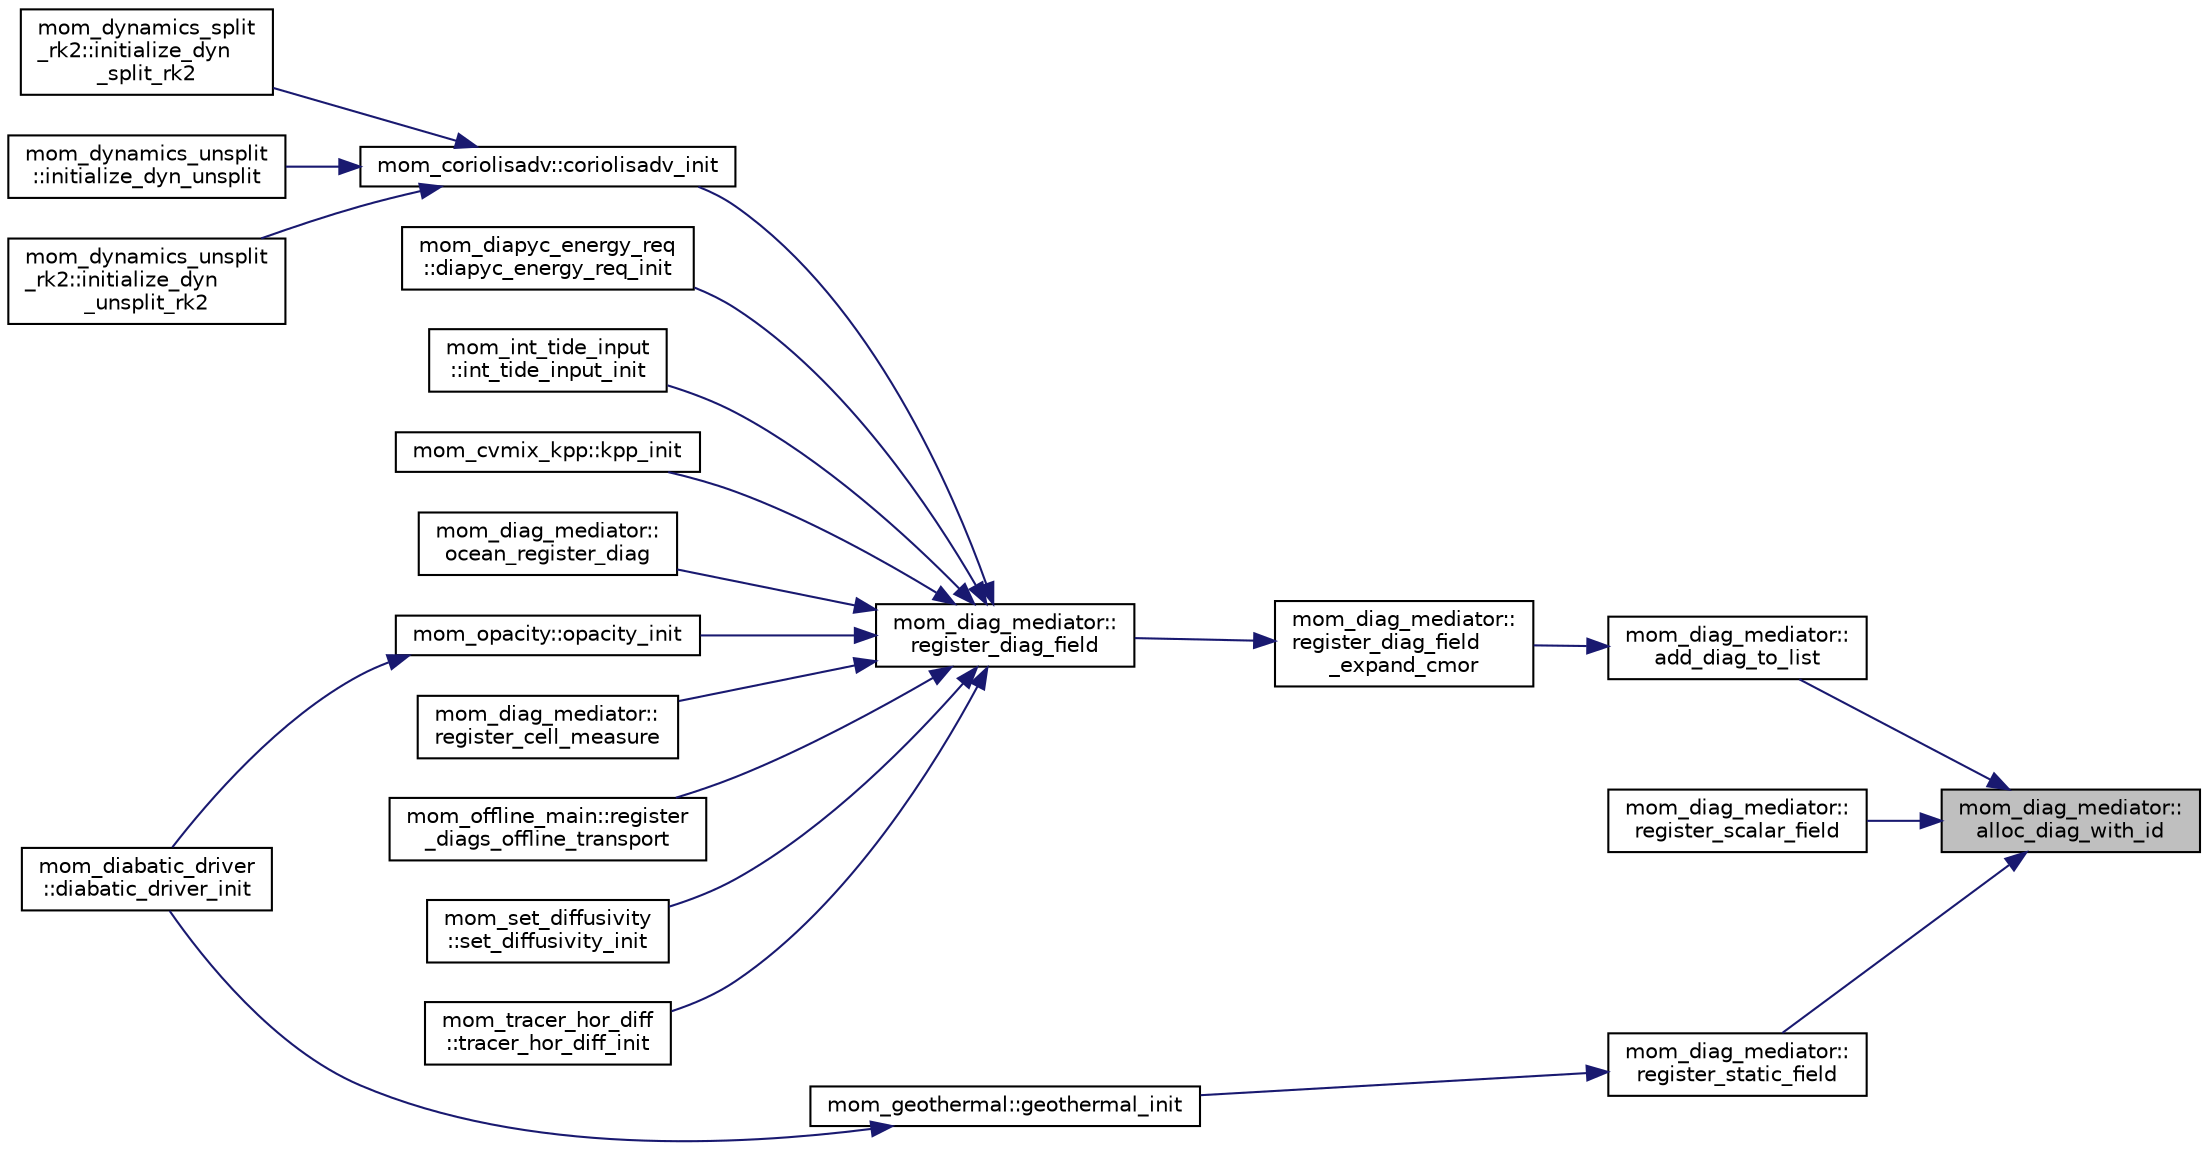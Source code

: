 digraph "mom_diag_mediator::alloc_diag_with_id"
{
 // INTERACTIVE_SVG=YES
 // LATEX_PDF_SIZE
  edge [fontname="Helvetica",fontsize="10",labelfontname="Helvetica",labelfontsize="10"];
  node [fontname="Helvetica",fontsize="10",shape=record];
  rankdir="RL";
  Node1 [label="mom_diag_mediator::\lalloc_diag_with_id",height=0.2,width=0.4,color="black", fillcolor="grey75", style="filled", fontcolor="black",tooltip="Make a new diagnostic. Either use memory which is in the array of 'primary' diagnostics,..."];
  Node1 -> Node2 [dir="back",color="midnightblue",fontsize="10",style="solid",fontname="Helvetica"];
  Node2 [label="mom_diag_mediator::\ladd_diag_to_list",height=0.2,width=0.4,color="black", fillcolor="white", style="filled",URL="$namespacemom__diag__mediator.html#a8415b33a337b1fbc7535688eca85ab37",tooltip="Create a diagnostic type and attached to list."];
  Node2 -> Node3 [dir="back",color="midnightblue",fontsize="10",style="solid",fontname="Helvetica"];
  Node3 [label="mom_diag_mediator::\lregister_diag_field\l_expand_cmor",height=0.2,width=0.4,color="black", fillcolor="white", style="filled",URL="$namespacemom__diag__mediator.html#ae50b35cba800ac5fd8975929fd2b9f4a",tooltip="Returns True if either the native or CMOr version of the diagnostic were registered...."];
  Node3 -> Node4 [dir="back",color="midnightblue",fontsize="10",style="solid",fontname="Helvetica"];
  Node4 [label="mom_diag_mediator::\lregister_diag_field",height=0.2,width=0.4,color="black", fillcolor="white", style="filled",URL="$namespacemom__diag__mediator.html#ada491446bf7216fe101e6b0f6ed551e1",tooltip="Returns the \"diag_mediator\" handle for a group (native, CMOR, z-coord, ...) of diagnostics derived fr..."];
  Node4 -> Node5 [dir="back",color="midnightblue",fontsize="10",style="solid",fontname="Helvetica"];
  Node5 [label="mom_coriolisadv::coriolisadv_init",height=0.2,width=0.4,color="black", fillcolor="white", style="filled",URL="$namespacemom__coriolisadv.html#ad3ce07f23ce7b484a5a9e0c0abe8b1cd",tooltip="Initializes the control structure for coriolisadv_cs."];
  Node5 -> Node6 [dir="back",color="midnightblue",fontsize="10",style="solid",fontname="Helvetica"];
  Node6 [label="mom_dynamics_split\l_rk2::initialize_dyn\l_split_rk2",height=0.2,width=0.4,color="black", fillcolor="white", style="filled",URL="$namespacemom__dynamics__split__rk2.html#aa9a0a027754d3ca2d49f3993bc64b1b7",tooltip="This subroutine initializes all of the variables that are used by this dynamic core,..."];
  Node5 -> Node7 [dir="back",color="midnightblue",fontsize="10",style="solid",fontname="Helvetica"];
  Node7 [label="mom_dynamics_unsplit\l::initialize_dyn_unsplit",height=0.2,width=0.4,color="black", fillcolor="white", style="filled",URL="$namespacemom__dynamics__unsplit.html#a190363f34b9f08eb7965356876dbddc4",tooltip="Initialize parameters and allocate memory associated with the unsplit dynamics module."];
  Node5 -> Node8 [dir="back",color="midnightblue",fontsize="10",style="solid",fontname="Helvetica"];
  Node8 [label="mom_dynamics_unsplit\l_rk2::initialize_dyn\l_unsplit_rk2",height=0.2,width=0.4,color="black", fillcolor="white", style="filled",URL="$namespacemom__dynamics__unsplit__rk2.html#a7703d91136bb80cdba5bae91d6f86239",tooltip="Initialize parameters and allocate memory associated with the unsplit RK2 dynamics module."];
  Node4 -> Node9 [dir="back",color="midnightblue",fontsize="10",style="solid",fontname="Helvetica"];
  Node9 [label="mom_diapyc_energy_req\l::diapyc_energy_req_init",height=0.2,width=0.4,color="black", fillcolor="white", style="filled",URL="$namespacemom__diapyc__energy__req.html#a63b127bfd78461d8df3449591792b224",tooltip="Initialize parameters and allocate memory associated with the diapycnal energy requirement module."];
  Node4 -> Node10 [dir="back",color="midnightblue",fontsize="10",style="solid",fontname="Helvetica"];
  Node10 [label="mom_int_tide_input\l::int_tide_input_init",height=0.2,width=0.4,color="black", fillcolor="white", style="filled",URL="$namespacemom__int__tide__input.html#a134b589adde1907265c096afdb9a23b8",tooltip="Initializes the data related to the internal tide input module."];
  Node4 -> Node11 [dir="back",color="midnightblue",fontsize="10",style="solid",fontname="Helvetica"];
  Node11 [label="mom_cvmix_kpp::kpp_init",height=0.2,width=0.4,color="black", fillcolor="white", style="filled",URL="$namespacemom__cvmix__kpp.html#ada767f6da63b74348a7461eb1d12c5d6",tooltip="Initialize the CVMix KPP module and set up diagnostics Returns True if KPP is to be used,..."];
  Node4 -> Node12 [dir="back",color="midnightblue",fontsize="10",style="solid",fontname="Helvetica"];
  Node12 [label="mom_diag_mediator::\locean_register_diag",height=0.2,width=0.4,color="black", fillcolor="white", style="filled",URL="$namespacemom__diag__mediator.html#a21267e25d12fa3e5d2540d2a299d2d2c",tooltip="Registers a diagnostic using the information encapsulated in the vardesc type argument and returns an..."];
  Node4 -> Node13 [dir="back",color="midnightblue",fontsize="10",style="solid",fontname="Helvetica"];
  Node13 [label="mom_opacity::opacity_init",height=0.2,width=0.4,color="black", fillcolor="white", style="filled",URL="$namespacemom__opacity.html#ab8dbcd70b93f5bd77b2a525cd73f0eb9",tooltip=" "];
  Node13 -> Node14 [dir="back",color="midnightblue",fontsize="10",style="solid",fontname="Helvetica"];
  Node14 [label="mom_diabatic_driver\l::diabatic_driver_init",height=0.2,width=0.4,color="black", fillcolor="white", style="filled",URL="$namespacemom__diabatic__driver.html#a51d273bae7e5d2217fa5498620532888",tooltip="This routine initializes the diabatic driver module."];
  Node4 -> Node15 [dir="back",color="midnightblue",fontsize="10",style="solid",fontname="Helvetica"];
  Node15 [label="mom_diag_mediator::\lregister_cell_measure",height=0.2,width=0.4,color="black", fillcolor="white", style="filled",URL="$namespacemom__diag__mediator.html#a820eb49d3acf041c630ce1373bef799e",tooltip="Sets a handle inside diagnostics mediator to associate 3d cell measures."];
  Node4 -> Node16 [dir="back",color="midnightblue",fontsize="10",style="solid",fontname="Helvetica"];
  Node16 [label="mom_offline_main::register\l_diags_offline_transport",height=0.2,width=0.4,color="black", fillcolor="white", style="filled",URL="$namespacemom__offline__main.html#a0adf88ec8f84684573c1bafd91b22cf6",tooltip="Initialize additional diagnostics required for offline tracer transport."];
  Node4 -> Node17 [dir="back",color="midnightblue",fontsize="10",style="solid",fontname="Helvetica"];
  Node17 [label="mom_set_diffusivity\l::set_diffusivity_init",height=0.2,width=0.4,color="black", fillcolor="white", style="filled",URL="$namespacemom__set__diffusivity.html#a99cccff4bd9b753e86e50f1a188c3283",tooltip=" "];
  Node4 -> Node18 [dir="back",color="midnightblue",fontsize="10",style="solid",fontname="Helvetica"];
  Node18 [label="mom_tracer_hor_diff\l::tracer_hor_diff_init",height=0.2,width=0.4,color="black", fillcolor="white", style="filled",URL="$namespacemom__tracer__hor__diff.html#a4eba08cd6b1839922b3ffd50ae532934",tooltip="Initialize lateral tracer diffusion module."];
  Node1 -> Node19 [dir="back",color="midnightblue",fontsize="10",style="solid",fontname="Helvetica"];
  Node19 [label="mom_diag_mediator::\lregister_scalar_field",height=0.2,width=0.4,color="black", fillcolor="white", style="filled",URL="$namespacemom__diag__mediator.html#afb4254e1cfbbcfc43028f14915173f80",tooltip=" "];
  Node1 -> Node20 [dir="back",color="midnightblue",fontsize="10",style="solid",fontname="Helvetica"];
  Node20 [label="mom_diag_mediator::\lregister_static_field",height=0.2,width=0.4,color="black", fillcolor="white", style="filled",URL="$namespacemom__diag__mediator.html#a87fa69b9e2ba3205756d93e1e13e1dc7",tooltip="Registers a static diagnostic, returning an integer handle."];
  Node20 -> Node21 [dir="back",color="midnightblue",fontsize="10",style="solid",fontname="Helvetica"];
  Node21 [label="mom_geothermal::geothermal_init",height=0.2,width=0.4,color="black", fillcolor="white", style="filled",URL="$namespacemom__geothermal.html#a0abbb7953860e3357bbd3d35f46fd851",tooltip="Initialize parameters and allocate memory associated with the geothermal heating module."];
  Node21 -> Node14 [dir="back",color="midnightblue",fontsize="10",style="solid",fontname="Helvetica"];
}

